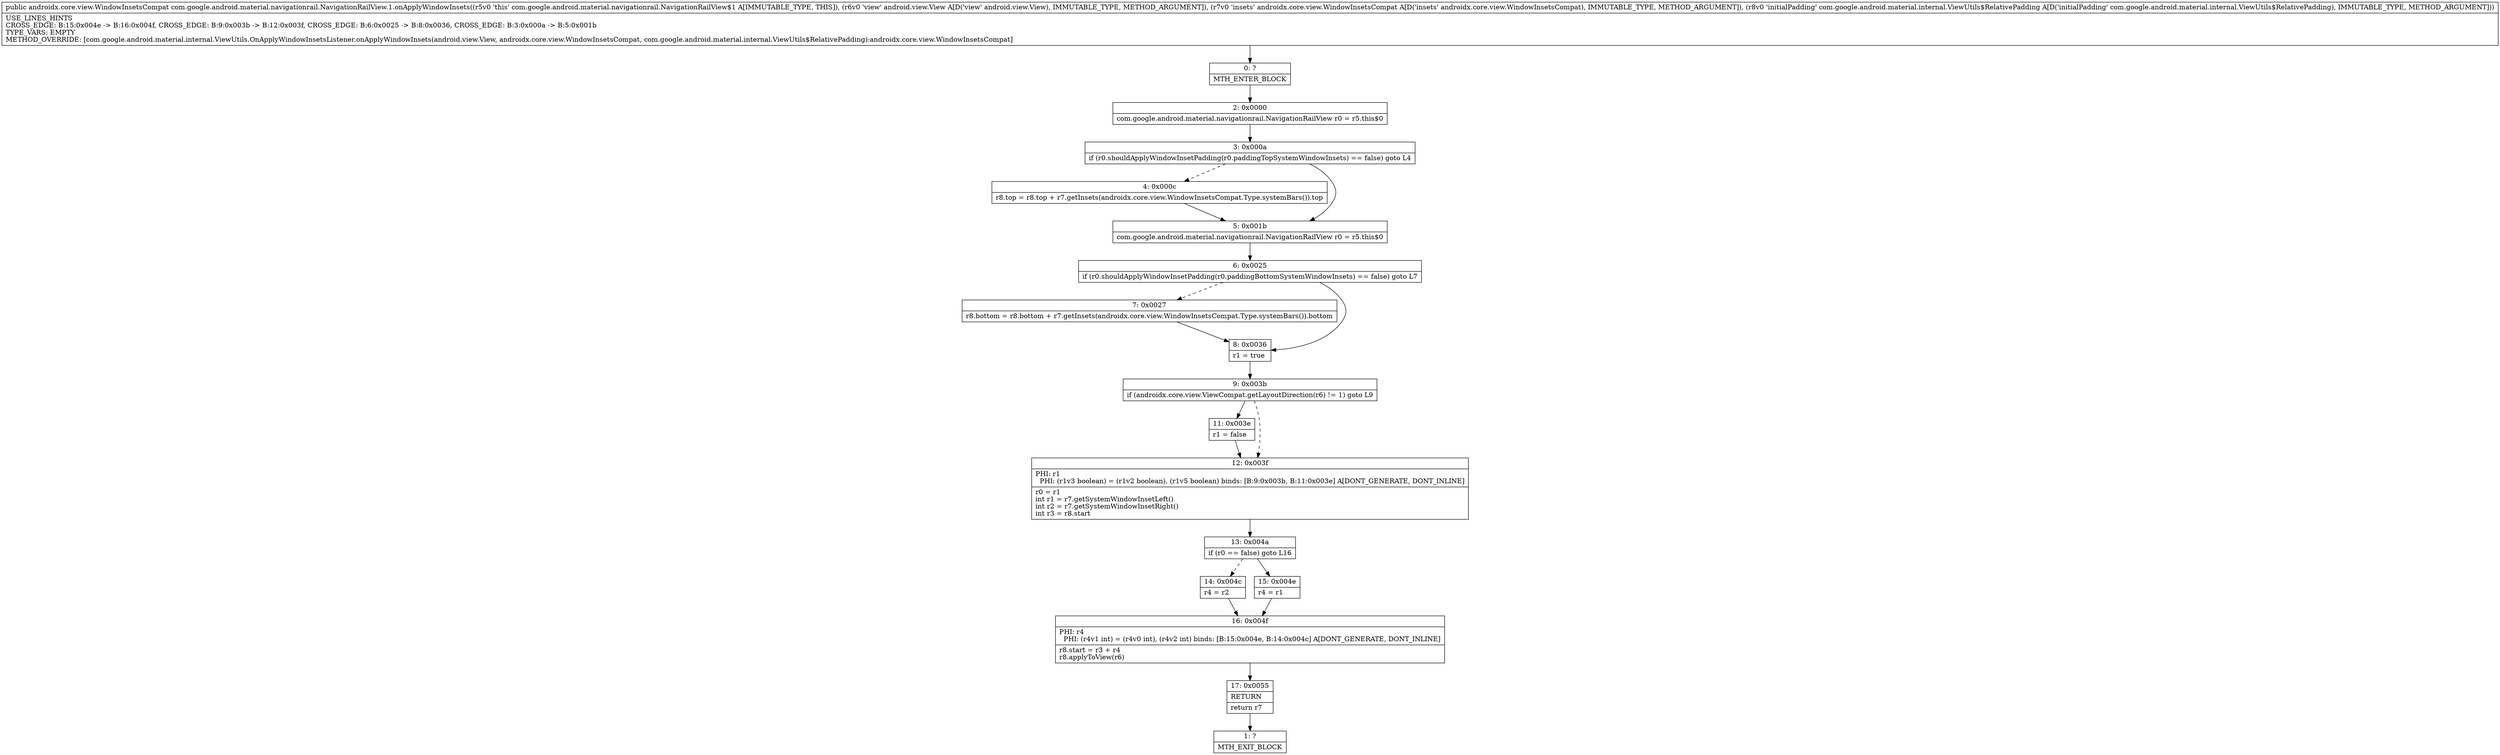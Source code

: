 digraph "CFG forcom.google.android.material.navigationrail.NavigationRailView.1.onApplyWindowInsets(Landroid\/view\/View;Landroidx\/core\/view\/WindowInsetsCompat;Lcom\/google\/android\/material\/internal\/ViewUtils$RelativePadding;)Landroidx\/core\/view\/WindowInsetsCompat;" {
Node_0 [shape=record,label="{0\:\ ?|MTH_ENTER_BLOCK\l}"];
Node_2 [shape=record,label="{2\:\ 0x0000|com.google.android.material.navigationrail.NavigationRailView r0 = r5.this$0\l}"];
Node_3 [shape=record,label="{3\:\ 0x000a|if (r0.shouldApplyWindowInsetPadding(r0.paddingTopSystemWindowInsets) == false) goto L4\l}"];
Node_4 [shape=record,label="{4\:\ 0x000c|r8.top = r8.top + r7.getInsets(androidx.core.view.WindowInsetsCompat.Type.systemBars()).top\l}"];
Node_5 [shape=record,label="{5\:\ 0x001b|com.google.android.material.navigationrail.NavigationRailView r0 = r5.this$0\l}"];
Node_6 [shape=record,label="{6\:\ 0x0025|if (r0.shouldApplyWindowInsetPadding(r0.paddingBottomSystemWindowInsets) == false) goto L7\l}"];
Node_7 [shape=record,label="{7\:\ 0x0027|r8.bottom = r8.bottom + r7.getInsets(androidx.core.view.WindowInsetsCompat.Type.systemBars()).bottom\l}"];
Node_8 [shape=record,label="{8\:\ 0x0036|r1 = true\l}"];
Node_9 [shape=record,label="{9\:\ 0x003b|if (androidx.core.view.ViewCompat.getLayoutDirection(r6) != 1) goto L9\l}"];
Node_11 [shape=record,label="{11\:\ 0x003e|r1 = false\l}"];
Node_12 [shape=record,label="{12\:\ 0x003f|PHI: r1 \l  PHI: (r1v3 boolean) = (r1v2 boolean), (r1v5 boolean) binds: [B:9:0x003b, B:11:0x003e] A[DONT_GENERATE, DONT_INLINE]\l|r0 = r1\lint r1 = r7.getSystemWindowInsetLeft()\lint r2 = r7.getSystemWindowInsetRight()\lint r3 = r8.start\l}"];
Node_13 [shape=record,label="{13\:\ 0x004a|if (r0 == false) goto L16\l}"];
Node_14 [shape=record,label="{14\:\ 0x004c|r4 = r2\l}"];
Node_16 [shape=record,label="{16\:\ 0x004f|PHI: r4 \l  PHI: (r4v1 int) = (r4v0 int), (r4v2 int) binds: [B:15:0x004e, B:14:0x004c] A[DONT_GENERATE, DONT_INLINE]\l|r8.start = r3 + r4\lr8.applyToView(r6)\l}"];
Node_17 [shape=record,label="{17\:\ 0x0055|RETURN\l|return r7\l}"];
Node_1 [shape=record,label="{1\:\ ?|MTH_EXIT_BLOCK\l}"];
Node_15 [shape=record,label="{15\:\ 0x004e|r4 = r1\l}"];
MethodNode[shape=record,label="{public androidx.core.view.WindowInsetsCompat com.google.android.material.navigationrail.NavigationRailView.1.onApplyWindowInsets((r5v0 'this' com.google.android.material.navigationrail.NavigationRailView$1 A[IMMUTABLE_TYPE, THIS]), (r6v0 'view' android.view.View A[D('view' android.view.View), IMMUTABLE_TYPE, METHOD_ARGUMENT]), (r7v0 'insets' androidx.core.view.WindowInsetsCompat A[D('insets' androidx.core.view.WindowInsetsCompat), IMMUTABLE_TYPE, METHOD_ARGUMENT]), (r8v0 'initialPadding' com.google.android.material.internal.ViewUtils$RelativePadding A[D('initialPadding' com.google.android.material.internal.ViewUtils$RelativePadding), IMMUTABLE_TYPE, METHOD_ARGUMENT]))  | USE_LINES_HINTS\lCROSS_EDGE: B:15:0x004e \-\> B:16:0x004f, CROSS_EDGE: B:9:0x003b \-\> B:12:0x003f, CROSS_EDGE: B:6:0x0025 \-\> B:8:0x0036, CROSS_EDGE: B:3:0x000a \-\> B:5:0x001b\lTYPE_VARS: EMPTY\lMETHOD_OVERRIDE: [com.google.android.material.internal.ViewUtils.OnApplyWindowInsetsListener.onApplyWindowInsets(android.view.View, androidx.core.view.WindowInsetsCompat, com.google.android.material.internal.ViewUtils$RelativePadding):androidx.core.view.WindowInsetsCompat]\l}"];
MethodNode -> Node_0;Node_0 -> Node_2;
Node_2 -> Node_3;
Node_3 -> Node_4[style=dashed];
Node_3 -> Node_5;
Node_4 -> Node_5;
Node_5 -> Node_6;
Node_6 -> Node_7[style=dashed];
Node_6 -> Node_8;
Node_7 -> Node_8;
Node_8 -> Node_9;
Node_9 -> Node_11;
Node_9 -> Node_12[style=dashed];
Node_11 -> Node_12;
Node_12 -> Node_13;
Node_13 -> Node_14[style=dashed];
Node_13 -> Node_15;
Node_14 -> Node_16;
Node_16 -> Node_17;
Node_17 -> Node_1;
Node_15 -> Node_16;
}

